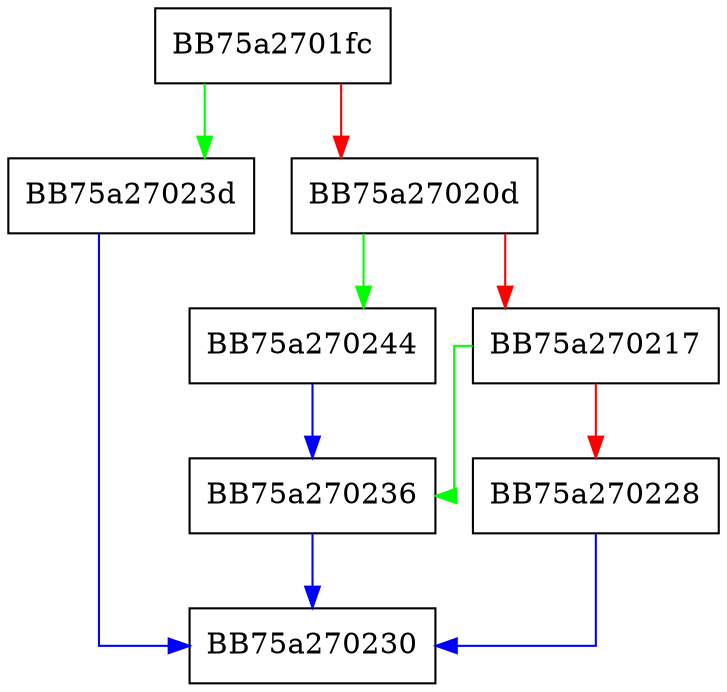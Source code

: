 digraph Init {
  node [shape="box"];
  graph [splines=ortho];
  BB75a2701fc -> BB75a27023d [color="green"];
  BB75a2701fc -> BB75a27020d [color="red"];
  BB75a27020d -> BB75a270244 [color="green"];
  BB75a27020d -> BB75a270217 [color="red"];
  BB75a270217 -> BB75a270236 [color="green"];
  BB75a270217 -> BB75a270228 [color="red"];
  BB75a270228 -> BB75a270230 [color="blue"];
  BB75a270236 -> BB75a270230 [color="blue"];
  BB75a27023d -> BB75a270230 [color="blue"];
  BB75a270244 -> BB75a270236 [color="blue"];
}
